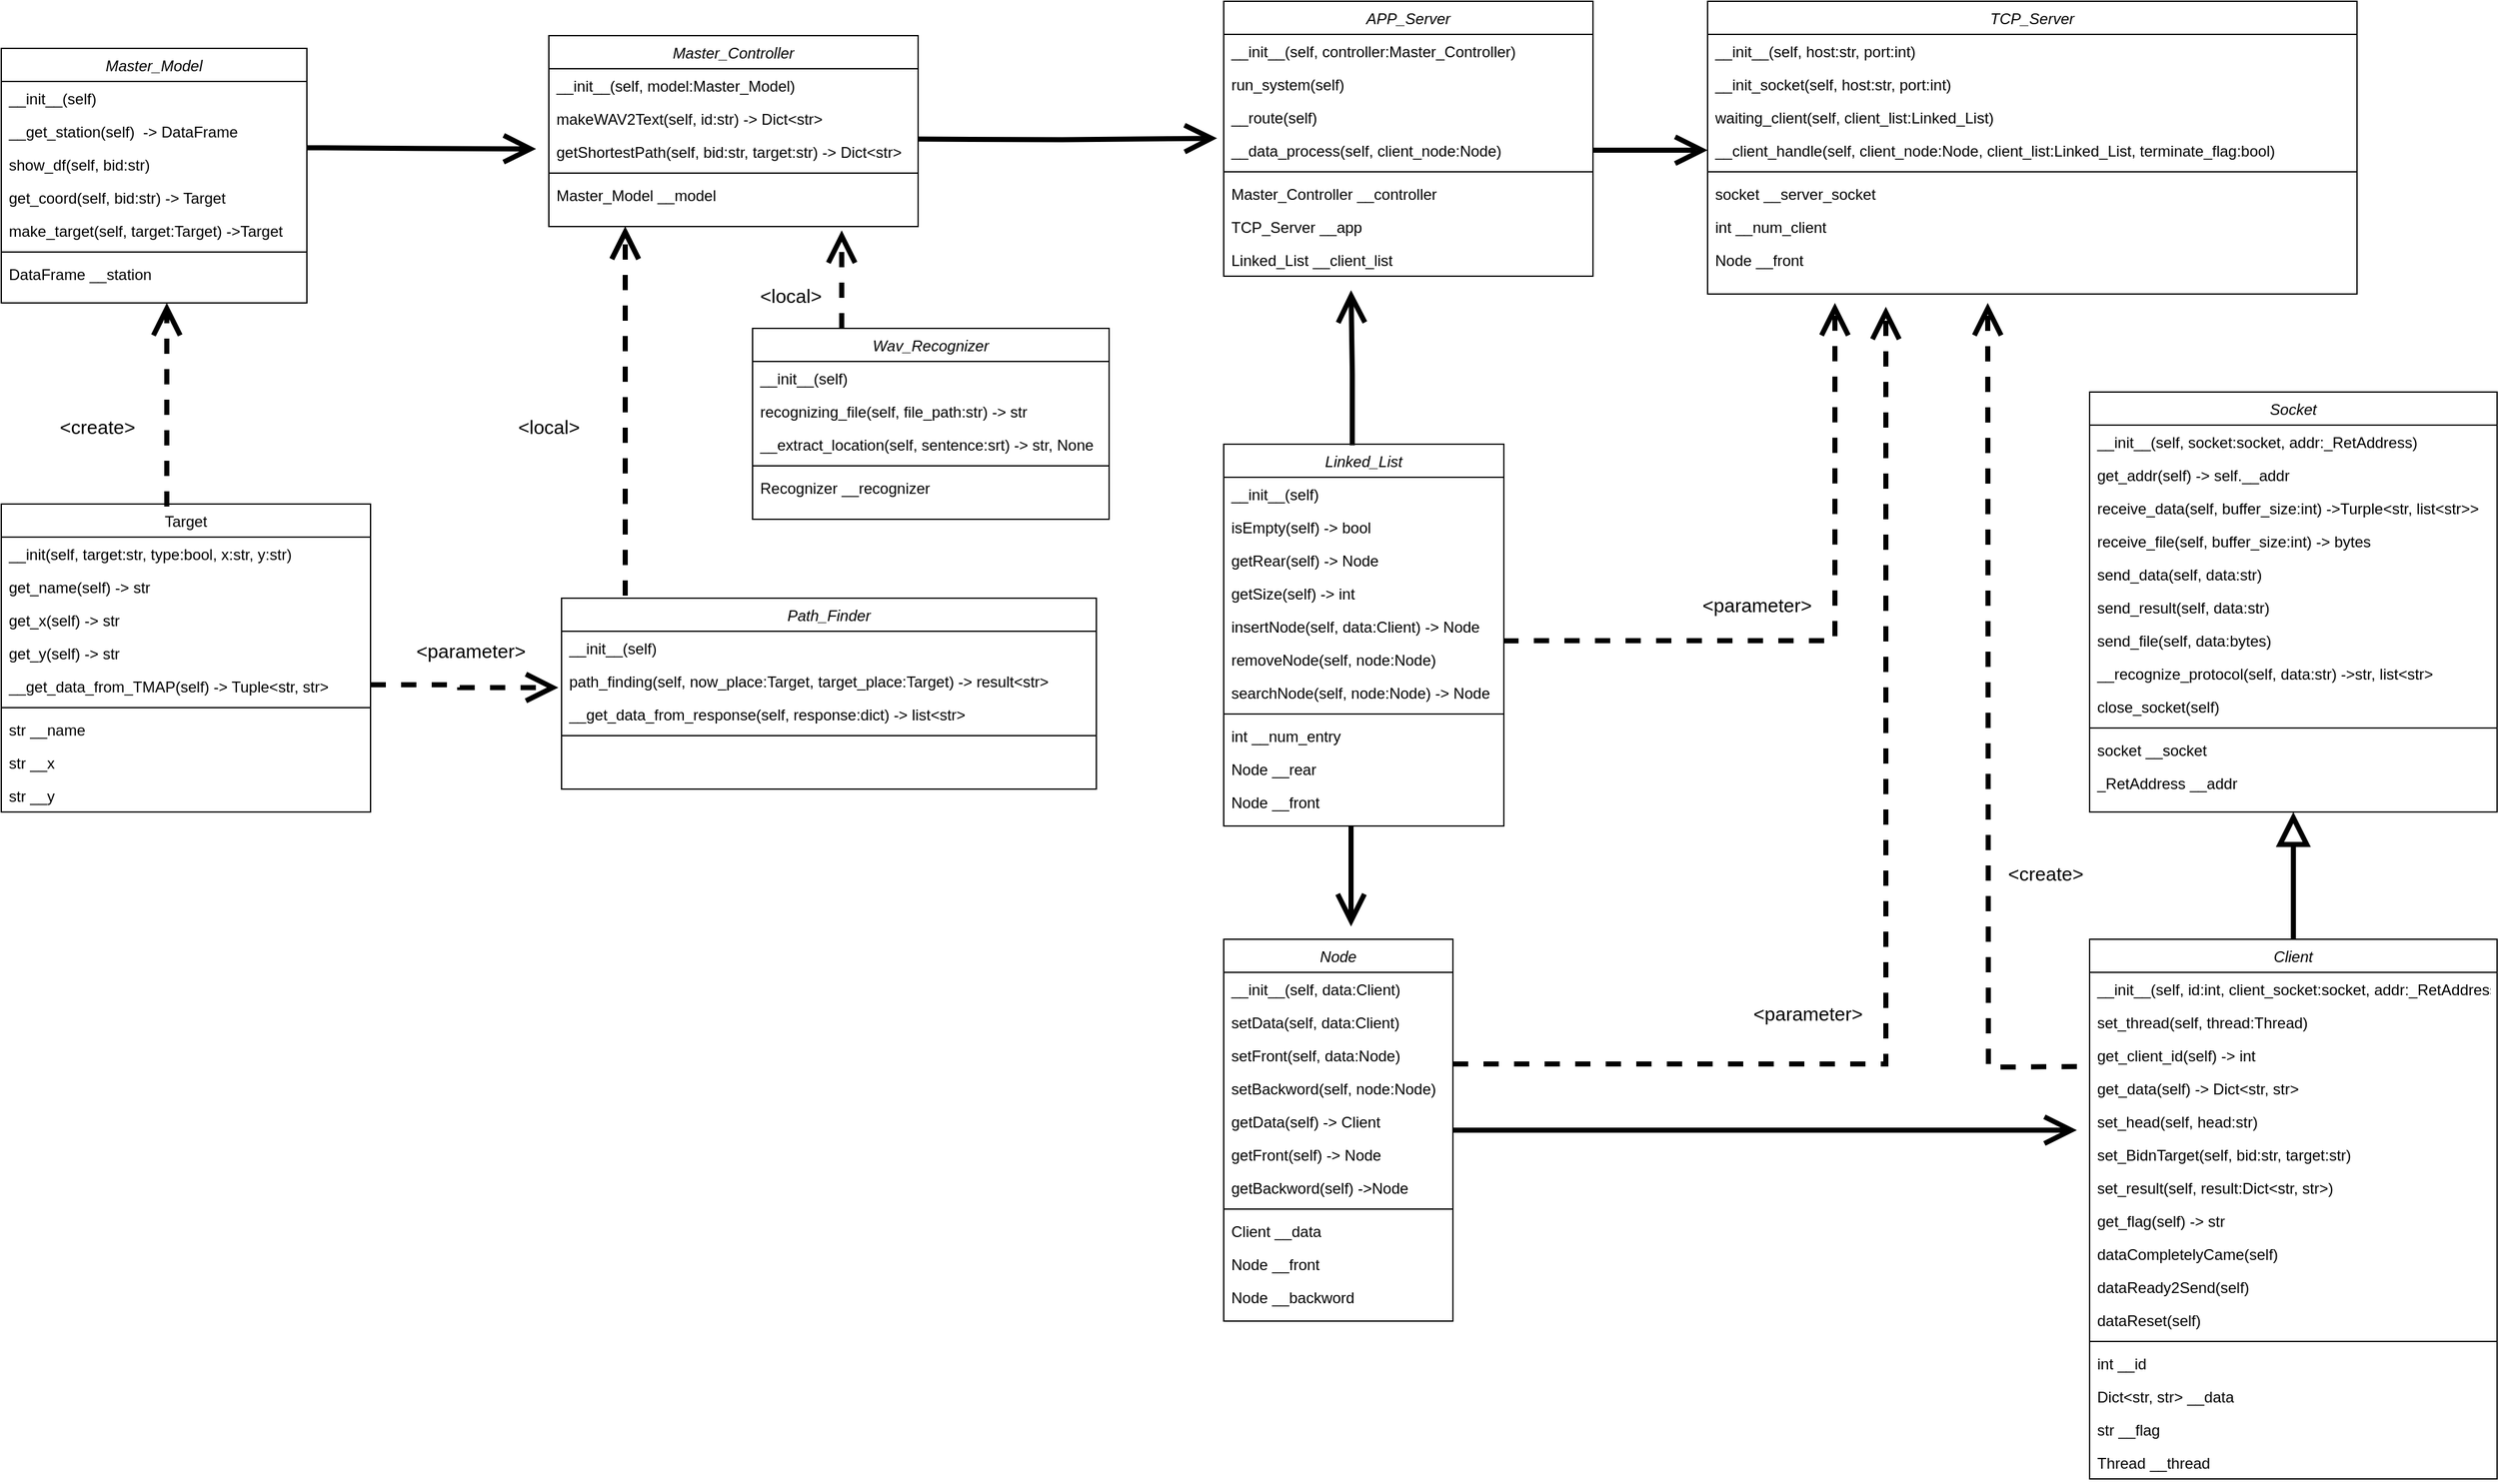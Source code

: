 <mxfile version="21.7.5" type="device">
  <diagram id="C5RBs43oDa-KdzZeNtuy" name="Page-1">
    <mxGraphModel dx="2390" dy="1473" grid="1" gridSize="10" guides="1" tooltips="1" connect="1" arrows="1" fold="1" page="1" pageScale="1" pageWidth="827" pageHeight="1169" math="0" shadow="0">
      <root>
        <mxCell id="WIyWlLk6GJQsqaUBKTNV-0" />
        <mxCell id="WIyWlLk6GJQsqaUBKTNV-1" parent="WIyWlLk6GJQsqaUBKTNV-0" />
        <mxCell id="zkfFHV4jXpPFQw0GAbJ--0" value="Master_Model" style="swimlane;fontStyle=2;align=center;verticalAlign=top;childLayout=stackLayout;horizontal=1;startSize=26;horizontalStack=0;resizeParent=1;resizeLast=0;collapsible=1;marginBottom=0;rounded=0;shadow=0;strokeWidth=1;" parent="WIyWlLk6GJQsqaUBKTNV-1" vertex="1">
          <mxGeometry x="270" y="597" width="240" height="200" as="geometry">
            <mxRectangle x="450" y="400" width="160" height="26" as="alternateBounds" />
          </mxGeometry>
        </mxCell>
        <mxCell id="zkfFHV4jXpPFQw0GAbJ--1" value="__init__(self)" style="text;align=left;verticalAlign=top;spacingLeft=4;spacingRight=4;overflow=hidden;rotatable=0;points=[[0,0.5],[1,0.5]];portConstraint=eastwest;" parent="zkfFHV4jXpPFQw0GAbJ--0" vertex="1">
          <mxGeometry y="26" width="240" height="26" as="geometry" />
        </mxCell>
        <mxCell id="zkfFHV4jXpPFQw0GAbJ--2" value="__get_station(self)  -&gt; DataFrame" style="text;align=left;verticalAlign=top;spacingLeft=4;spacingRight=4;overflow=hidden;rotatable=0;points=[[0,0.5],[1,0.5]];portConstraint=eastwest;rounded=0;shadow=0;html=0;" parent="zkfFHV4jXpPFQw0GAbJ--0" vertex="1">
          <mxGeometry y="52" width="240" height="26" as="geometry" />
        </mxCell>
        <mxCell id="2MtOQlh-IJgyRvOtKK3M-4" value="show_df(self, bid:str)" style="text;align=left;verticalAlign=top;spacingLeft=4;spacingRight=4;overflow=hidden;rotatable=0;points=[[0,0.5],[1,0.5]];portConstraint=eastwest;rounded=0;shadow=0;html=0;" vertex="1" parent="zkfFHV4jXpPFQw0GAbJ--0">
          <mxGeometry y="78" width="240" height="26" as="geometry" />
        </mxCell>
        <mxCell id="2MtOQlh-IJgyRvOtKK3M-5" value="get_coord(self, bid:str) -&gt; Target" style="text;align=left;verticalAlign=top;spacingLeft=4;spacingRight=4;overflow=hidden;rotatable=0;points=[[0,0.5],[1,0.5]];portConstraint=eastwest;rounded=0;shadow=0;html=0;" vertex="1" parent="zkfFHV4jXpPFQw0GAbJ--0">
          <mxGeometry y="104" width="240" height="26" as="geometry" />
        </mxCell>
        <mxCell id="2MtOQlh-IJgyRvOtKK3M-6" value="make_target(self, target:Target) -&gt;Target" style="text;align=left;verticalAlign=top;spacingLeft=4;spacingRight=4;overflow=hidden;rotatable=0;points=[[0,0.5],[1,0.5]];portConstraint=eastwest;rounded=0;shadow=0;html=0;" vertex="1" parent="zkfFHV4jXpPFQw0GAbJ--0">
          <mxGeometry y="130" width="240" height="26" as="geometry" />
        </mxCell>
        <mxCell id="zkfFHV4jXpPFQw0GAbJ--4" value="" style="line;html=1;strokeWidth=1;align=left;verticalAlign=middle;spacingTop=-1;spacingLeft=3;spacingRight=3;rotatable=0;labelPosition=right;points=[];portConstraint=eastwest;" parent="zkfFHV4jXpPFQw0GAbJ--0" vertex="1">
          <mxGeometry y="156" width="240" height="8" as="geometry" />
        </mxCell>
        <mxCell id="zkfFHV4jXpPFQw0GAbJ--5" value="DataFrame __station" style="text;align=left;verticalAlign=top;spacingLeft=4;spacingRight=4;overflow=hidden;rotatable=0;points=[[0,0.5],[1,0.5]];portConstraint=eastwest;" parent="zkfFHV4jXpPFQw0GAbJ--0" vertex="1">
          <mxGeometry y="164" width="240" height="26" as="geometry" />
        </mxCell>
        <mxCell id="zkfFHV4jXpPFQw0GAbJ--6" value="Target" style="swimlane;fontStyle=0;align=center;verticalAlign=top;childLayout=stackLayout;horizontal=1;startSize=26;horizontalStack=0;resizeParent=1;resizeLast=0;collapsible=1;marginBottom=0;rounded=0;shadow=0;strokeWidth=1;" parent="WIyWlLk6GJQsqaUBKTNV-1" vertex="1">
          <mxGeometry x="270" y="955" width="290" height="242" as="geometry">
            <mxRectangle x="130" y="380" width="160" height="26" as="alternateBounds" />
          </mxGeometry>
        </mxCell>
        <mxCell id="2MtOQlh-IJgyRvOtKK3M-136" value="" style="edgeStyle=orthogonalEdgeStyle;rounded=0;orthogonalLoop=1;jettySize=auto;html=1;strokeWidth=4;endSize=17;endArrow=open;endFill=0;dashed=1;" edge="1" parent="zkfFHV4jXpPFQw0GAbJ--6">
          <mxGeometry relative="1" as="geometry">
            <mxPoint x="130" y="2" as="sourcePoint" />
            <mxPoint x="130" y="-158" as="targetPoint" />
          </mxGeometry>
        </mxCell>
        <mxCell id="zkfFHV4jXpPFQw0GAbJ--7" value="__init(self, target:str, type:bool, x:str, y:str)" style="text;align=left;verticalAlign=top;spacingLeft=4;spacingRight=4;overflow=hidden;rotatable=0;points=[[0,0.5],[1,0.5]];portConstraint=eastwest;" parent="zkfFHV4jXpPFQw0GAbJ--6" vertex="1">
          <mxGeometry y="26" width="290" height="26" as="geometry" />
        </mxCell>
        <mxCell id="2MtOQlh-IJgyRvOtKK3M-8" value="get_name(self) -&gt; str" style="text;align=left;verticalAlign=top;spacingLeft=4;spacingRight=4;overflow=hidden;rotatable=0;points=[[0,0.5],[1,0.5]];portConstraint=eastwest;rounded=0;shadow=0;html=0;" vertex="1" parent="zkfFHV4jXpPFQw0GAbJ--6">
          <mxGeometry y="52" width="290" height="26" as="geometry" />
        </mxCell>
        <mxCell id="2MtOQlh-IJgyRvOtKK3M-10" value="get_x(self) -&gt; str" style="text;align=left;verticalAlign=top;spacingLeft=4;spacingRight=4;overflow=hidden;rotatable=0;points=[[0,0.5],[1,0.5]];portConstraint=eastwest;rounded=0;shadow=0;html=0;" vertex="1" parent="zkfFHV4jXpPFQw0GAbJ--6">
          <mxGeometry y="78" width="290" height="26" as="geometry" />
        </mxCell>
        <mxCell id="2MtOQlh-IJgyRvOtKK3M-11" value="get_y(self) -&gt; str" style="text;align=left;verticalAlign=top;spacingLeft=4;spacingRight=4;overflow=hidden;rotatable=0;points=[[0,0.5],[1,0.5]];portConstraint=eastwest;rounded=0;shadow=0;html=0;" vertex="1" parent="zkfFHV4jXpPFQw0GAbJ--6">
          <mxGeometry y="104" width="290" height="26" as="geometry" />
        </mxCell>
        <mxCell id="2MtOQlh-IJgyRvOtKK3M-1" value="__get_data_from_TMAP(self) -&gt; Tuple&lt;str, str&gt;" style="text;align=left;verticalAlign=top;spacingLeft=4;spacingRight=4;overflow=hidden;rotatable=0;points=[[0,0.5],[1,0.5]];portConstraint=eastwest;rounded=0;shadow=0;html=0;" vertex="1" parent="zkfFHV4jXpPFQw0GAbJ--6">
          <mxGeometry y="130" width="290" height="26" as="geometry" />
        </mxCell>
        <mxCell id="zkfFHV4jXpPFQw0GAbJ--9" value="" style="line;html=1;strokeWidth=1;align=left;verticalAlign=middle;spacingTop=-1;spacingLeft=3;spacingRight=3;rotatable=0;labelPosition=right;points=[];portConstraint=eastwest;" parent="zkfFHV4jXpPFQw0GAbJ--6" vertex="1">
          <mxGeometry y="156" width="290" height="8" as="geometry" />
        </mxCell>
        <mxCell id="zkfFHV4jXpPFQw0GAbJ--11" value="str __name" style="text;align=left;verticalAlign=top;spacingLeft=4;spacingRight=4;overflow=hidden;rotatable=0;points=[[0,0.5],[1,0.5]];portConstraint=eastwest;" parent="zkfFHV4jXpPFQw0GAbJ--6" vertex="1">
          <mxGeometry y="164" width="290" height="26" as="geometry" />
        </mxCell>
        <mxCell id="2MtOQlh-IJgyRvOtKK3M-9" value="str __x" style="text;align=left;verticalAlign=top;spacingLeft=4;spacingRight=4;overflow=hidden;rotatable=0;points=[[0,0.5],[1,0.5]];portConstraint=eastwest;" vertex="1" parent="zkfFHV4jXpPFQw0GAbJ--6">
          <mxGeometry y="190" width="290" height="26" as="geometry" />
        </mxCell>
        <mxCell id="2MtOQlh-IJgyRvOtKK3M-7" value="str __y" style="text;align=left;verticalAlign=top;spacingLeft=4;spacingRight=4;overflow=hidden;rotatable=0;points=[[0,0.5],[1,0.5]];portConstraint=eastwest;" vertex="1" parent="zkfFHV4jXpPFQw0GAbJ--6">
          <mxGeometry y="216" width="290" height="26" as="geometry" />
        </mxCell>
        <mxCell id="2MtOQlh-IJgyRvOtKK3M-12" value="Master_Controller" style="swimlane;fontStyle=2;align=center;verticalAlign=top;childLayout=stackLayout;horizontal=1;startSize=26;horizontalStack=0;resizeParent=1;resizeLast=0;collapsible=1;marginBottom=0;rounded=0;shadow=0;strokeWidth=1;" vertex="1" parent="WIyWlLk6GJQsqaUBKTNV-1">
          <mxGeometry x="700" y="587" width="290" height="150" as="geometry">
            <mxRectangle x="450" y="400" width="160" height="26" as="alternateBounds" />
          </mxGeometry>
        </mxCell>
        <mxCell id="2MtOQlh-IJgyRvOtKK3M-13" value="__init__(self, model:Master_Model)" style="text;align=left;verticalAlign=top;spacingLeft=4;spacingRight=4;overflow=hidden;rotatable=0;points=[[0,0.5],[1,0.5]];portConstraint=eastwest;" vertex="1" parent="2MtOQlh-IJgyRvOtKK3M-12">
          <mxGeometry y="26" width="290" height="26" as="geometry" />
        </mxCell>
        <mxCell id="2MtOQlh-IJgyRvOtKK3M-14" value="makeWAV2Text(self, id:str) -&gt; Dict&lt;str&gt;" style="text;align=left;verticalAlign=top;spacingLeft=4;spacingRight=4;overflow=hidden;rotatable=0;points=[[0,0.5],[1,0.5]];portConstraint=eastwest;rounded=0;shadow=0;html=0;" vertex="1" parent="2MtOQlh-IJgyRvOtKK3M-12">
          <mxGeometry y="52" width="290" height="26" as="geometry" />
        </mxCell>
        <mxCell id="2MtOQlh-IJgyRvOtKK3M-15" value="getShortestPath(self, bid:str, target:str) -&gt; Dict&lt;str&gt;" style="text;align=left;verticalAlign=top;spacingLeft=4;spacingRight=4;overflow=hidden;rotatable=0;points=[[0,0.5],[1,0.5]];portConstraint=eastwest;rounded=0;shadow=0;html=0;" vertex="1" parent="2MtOQlh-IJgyRvOtKK3M-12">
          <mxGeometry y="78" width="290" height="26" as="geometry" />
        </mxCell>
        <mxCell id="2MtOQlh-IJgyRvOtKK3M-18" value="" style="line;html=1;strokeWidth=1;align=left;verticalAlign=middle;spacingTop=-1;spacingLeft=3;spacingRight=3;rotatable=0;labelPosition=right;points=[];portConstraint=eastwest;" vertex="1" parent="2MtOQlh-IJgyRvOtKK3M-12">
          <mxGeometry y="104" width="290" height="8" as="geometry" />
        </mxCell>
        <mxCell id="2MtOQlh-IJgyRvOtKK3M-19" value="Master_Model __model" style="text;align=left;verticalAlign=top;spacingLeft=4;spacingRight=4;overflow=hidden;rotatable=0;points=[[0,0.5],[1,0.5]];portConstraint=eastwest;" vertex="1" parent="2MtOQlh-IJgyRvOtKK3M-12">
          <mxGeometry y="112" width="290" height="26" as="geometry" />
        </mxCell>
        <mxCell id="2MtOQlh-IJgyRvOtKK3M-20" value="Path_Finder" style="swimlane;fontStyle=2;align=center;verticalAlign=top;childLayout=stackLayout;horizontal=1;startSize=26;horizontalStack=0;resizeParent=1;resizeLast=0;collapsible=1;marginBottom=0;rounded=0;shadow=0;strokeWidth=1;" vertex="1" parent="WIyWlLk6GJQsqaUBKTNV-1">
          <mxGeometry x="710" y="1029" width="420" height="150" as="geometry">
            <mxRectangle x="450" y="400" width="160" height="26" as="alternateBounds" />
          </mxGeometry>
        </mxCell>
        <mxCell id="2MtOQlh-IJgyRvOtKK3M-21" value="__init__(self)" style="text;align=left;verticalAlign=top;spacingLeft=4;spacingRight=4;overflow=hidden;rotatable=0;points=[[0,0.5],[1,0.5]];portConstraint=eastwest;" vertex="1" parent="2MtOQlh-IJgyRvOtKK3M-20">
          <mxGeometry y="26" width="420" height="26" as="geometry" />
        </mxCell>
        <mxCell id="2MtOQlh-IJgyRvOtKK3M-22" value="path_finding(self, now_place:Target, target_place:Target) -&gt; result&lt;str&gt;" style="text;align=left;verticalAlign=top;spacingLeft=4;spacingRight=4;overflow=hidden;rotatable=0;points=[[0,0.5],[1,0.5]];portConstraint=eastwest;rounded=0;shadow=0;html=0;" vertex="1" parent="2MtOQlh-IJgyRvOtKK3M-20">
          <mxGeometry y="52" width="420" height="26" as="geometry" />
        </mxCell>
        <mxCell id="2MtOQlh-IJgyRvOtKK3M-23" value="__get_data_from_response(self, response:dict) -&gt; list&lt;str&gt;" style="text;align=left;verticalAlign=top;spacingLeft=4;spacingRight=4;overflow=hidden;rotatable=0;points=[[0,0.5],[1,0.5]];portConstraint=eastwest;rounded=0;shadow=0;html=0;" vertex="1" parent="2MtOQlh-IJgyRvOtKK3M-20">
          <mxGeometry y="78" width="420" height="26" as="geometry" />
        </mxCell>
        <mxCell id="2MtOQlh-IJgyRvOtKK3M-24" value="" style="line;html=1;strokeWidth=1;align=left;verticalAlign=middle;spacingTop=-1;spacingLeft=3;spacingRight=3;rotatable=0;labelPosition=right;points=[];portConstraint=eastwest;" vertex="1" parent="2MtOQlh-IJgyRvOtKK3M-20">
          <mxGeometry y="104" width="420" height="8" as="geometry" />
        </mxCell>
        <mxCell id="2MtOQlh-IJgyRvOtKK3M-26" value="Wav_Recognizer" style="swimlane;fontStyle=2;align=center;verticalAlign=top;childLayout=stackLayout;horizontal=1;startSize=26;horizontalStack=0;resizeParent=1;resizeLast=0;collapsible=1;marginBottom=0;rounded=0;shadow=0;strokeWidth=1;" vertex="1" parent="WIyWlLk6GJQsqaUBKTNV-1">
          <mxGeometry x="860" y="817" width="280" height="150" as="geometry">
            <mxRectangle x="450" y="400" width="160" height="26" as="alternateBounds" />
          </mxGeometry>
        </mxCell>
        <mxCell id="2MtOQlh-IJgyRvOtKK3M-27" value="__init__(self)" style="text;align=left;verticalAlign=top;spacingLeft=4;spacingRight=4;overflow=hidden;rotatable=0;points=[[0,0.5],[1,0.5]];portConstraint=eastwest;" vertex="1" parent="2MtOQlh-IJgyRvOtKK3M-26">
          <mxGeometry y="26" width="280" height="26" as="geometry" />
        </mxCell>
        <mxCell id="2MtOQlh-IJgyRvOtKK3M-28" value="recognizing_file(self, file_path:str) -&gt; str" style="text;align=left;verticalAlign=top;spacingLeft=4;spacingRight=4;overflow=hidden;rotatable=0;points=[[0,0.5],[1,0.5]];portConstraint=eastwest;rounded=0;shadow=0;html=0;" vertex="1" parent="2MtOQlh-IJgyRvOtKK3M-26">
          <mxGeometry y="52" width="280" height="26" as="geometry" />
        </mxCell>
        <mxCell id="2MtOQlh-IJgyRvOtKK3M-29" value="__extract_location(self, sentence:srt) -&gt; str, None" style="text;align=left;verticalAlign=top;spacingLeft=4;spacingRight=4;overflow=hidden;rotatable=0;points=[[0,0.5],[1,0.5]];portConstraint=eastwest;rounded=0;shadow=0;html=0;" vertex="1" parent="2MtOQlh-IJgyRvOtKK3M-26">
          <mxGeometry y="78" width="280" height="26" as="geometry" />
        </mxCell>
        <mxCell id="2MtOQlh-IJgyRvOtKK3M-30" value="" style="line;html=1;strokeWidth=1;align=left;verticalAlign=middle;spacingTop=-1;spacingLeft=3;spacingRight=3;rotatable=0;labelPosition=right;points=[];portConstraint=eastwest;" vertex="1" parent="2MtOQlh-IJgyRvOtKK3M-26">
          <mxGeometry y="104" width="280" height="8" as="geometry" />
        </mxCell>
        <mxCell id="2MtOQlh-IJgyRvOtKK3M-31" value="Recognizer __recognizer" style="text;align=left;verticalAlign=top;spacingLeft=4;spacingRight=4;overflow=hidden;rotatable=0;points=[[0,0.5],[1,0.5]];portConstraint=eastwest;rounded=0;shadow=0;html=0;" vertex="1" parent="2MtOQlh-IJgyRvOtKK3M-26">
          <mxGeometry y="112" width="280" height="26" as="geometry" />
        </mxCell>
        <mxCell id="2MtOQlh-IJgyRvOtKK3M-32" value="APP_Server" style="swimlane;fontStyle=2;align=center;verticalAlign=top;childLayout=stackLayout;horizontal=1;startSize=26;horizontalStack=0;resizeParent=1;resizeLast=0;collapsible=1;marginBottom=0;rounded=0;shadow=0;strokeWidth=1;" vertex="1" parent="WIyWlLk6GJQsqaUBKTNV-1">
          <mxGeometry x="1230" y="560" width="290" height="216" as="geometry">
            <mxRectangle x="450" y="400" width="160" height="26" as="alternateBounds" />
          </mxGeometry>
        </mxCell>
        <mxCell id="2MtOQlh-IJgyRvOtKK3M-33" value="__init__(self, controller:Master_Controller)" style="text;align=left;verticalAlign=top;spacingLeft=4;spacingRight=4;overflow=hidden;rotatable=0;points=[[0,0.5],[1,0.5]];portConstraint=eastwest;" vertex="1" parent="2MtOQlh-IJgyRvOtKK3M-32">
          <mxGeometry y="26" width="290" height="26" as="geometry" />
        </mxCell>
        <mxCell id="2MtOQlh-IJgyRvOtKK3M-34" value="run_system(self)" style="text;align=left;verticalAlign=top;spacingLeft=4;spacingRight=4;overflow=hidden;rotatable=0;points=[[0,0.5],[1,0.5]];portConstraint=eastwest;rounded=0;shadow=0;html=0;" vertex="1" parent="2MtOQlh-IJgyRvOtKK3M-32">
          <mxGeometry y="52" width="290" height="26" as="geometry" />
        </mxCell>
        <mxCell id="2MtOQlh-IJgyRvOtKK3M-35" value="__route(self)" style="text;align=left;verticalAlign=top;spacingLeft=4;spacingRight=4;overflow=hidden;rotatable=0;points=[[0,0.5],[1,0.5]];portConstraint=eastwest;rounded=0;shadow=0;html=0;" vertex="1" parent="2MtOQlh-IJgyRvOtKK3M-32">
          <mxGeometry y="78" width="290" height="26" as="geometry" />
        </mxCell>
        <mxCell id="2MtOQlh-IJgyRvOtKK3M-38" value="__data_process(self, client_node:Node)" style="text;align=left;verticalAlign=top;spacingLeft=4;spacingRight=4;overflow=hidden;rotatable=0;points=[[0,0.5],[1,0.5]];portConstraint=eastwest;rounded=0;shadow=0;html=0;" vertex="1" parent="2MtOQlh-IJgyRvOtKK3M-32">
          <mxGeometry y="104" width="290" height="26" as="geometry" />
        </mxCell>
        <mxCell id="2MtOQlh-IJgyRvOtKK3M-36" value="" style="line;html=1;strokeWidth=1;align=left;verticalAlign=middle;spacingTop=-1;spacingLeft=3;spacingRight=3;rotatable=0;labelPosition=right;points=[];portConstraint=eastwest;" vertex="1" parent="2MtOQlh-IJgyRvOtKK3M-32">
          <mxGeometry y="130" width="290" height="8" as="geometry" />
        </mxCell>
        <mxCell id="2MtOQlh-IJgyRvOtKK3M-37" value="Master_Controller __controller" style="text;align=left;verticalAlign=top;spacingLeft=4;spacingRight=4;overflow=hidden;rotatable=0;points=[[0,0.5],[1,0.5]];portConstraint=eastwest;" vertex="1" parent="2MtOQlh-IJgyRvOtKK3M-32">
          <mxGeometry y="138" width="290" height="26" as="geometry" />
        </mxCell>
        <mxCell id="2MtOQlh-IJgyRvOtKK3M-39" value="TCP_Server __app" style="text;align=left;verticalAlign=top;spacingLeft=4;spacingRight=4;overflow=hidden;rotatable=0;points=[[0,0.5],[1,0.5]];portConstraint=eastwest;" vertex="1" parent="2MtOQlh-IJgyRvOtKK3M-32">
          <mxGeometry y="164" width="290" height="26" as="geometry" />
        </mxCell>
        <mxCell id="2MtOQlh-IJgyRvOtKK3M-40" value="Linked_List __client_list" style="text;align=left;verticalAlign=top;spacingLeft=4;spacingRight=4;overflow=hidden;rotatable=0;points=[[0,0.5],[1,0.5]];portConstraint=eastwest;" vertex="1" parent="2MtOQlh-IJgyRvOtKK3M-32">
          <mxGeometry y="190" width="290" height="26" as="geometry" />
        </mxCell>
        <mxCell id="2MtOQlh-IJgyRvOtKK3M-41" value="Socket" style="swimlane;fontStyle=2;align=center;verticalAlign=top;childLayout=stackLayout;horizontal=1;startSize=26;horizontalStack=0;resizeParent=1;resizeLast=0;collapsible=1;marginBottom=0;rounded=0;shadow=0;strokeWidth=1;" vertex="1" parent="WIyWlLk6GJQsqaUBKTNV-1">
          <mxGeometry x="1910" y="867" width="320" height="330" as="geometry">
            <mxRectangle x="450" y="400" width="160" height="26" as="alternateBounds" />
          </mxGeometry>
        </mxCell>
        <mxCell id="2MtOQlh-IJgyRvOtKK3M-42" value="__init__(self, socket:socket, addr:_RetAddress)" style="text;align=left;verticalAlign=top;spacingLeft=4;spacingRight=4;overflow=hidden;rotatable=0;points=[[0,0.5],[1,0.5]];portConstraint=eastwest;" vertex="1" parent="2MtOQlh-IJgyRvOtKK3M-41">
          <mxGeometry y="26" width="320" height="26" as="geometry" />
        </mxCell>
        <mxCell id="2MtOQlh-IJgyRvOtKK3M-43" value="get_addr(self) -&gt; self.__addr" style="text;align=left;verticalAlign=top;spacingLeft=4;spacingRight=4;overflow=hidden;rotatable=0;points=[[0,0.5],[1,0.5]];portConstraint=eastwest;rounded=0;shadow=0;html=0;" vertex="1" parent="2MtOQlh-IJgyRvOtKK3M-41">
          <mxGeometry y="52" width="320" height="26" as="geometry" />
        </mxCell>
        <mxCell id="2MtOQlh-IJgyRvOtKK3M-50" value="receive_data(self, buffer_size:int) -&gt;Turple&lt;str, list&lt;str&gt;&gt;" style="text;align=left;verticalAlign=top;spacingLeft=4;spacingRight=4;overflow=hidden;rotatable=0;points=[[0,0.5],[1,0.5]];portConstraint=eastwest;rounded=0;shadow=0;html=0;" vertex="1" parent="2MtOQlh-IJgyRvOtKK3M-41">
          <mxGeometry y="78" width="320" height="26" as="geometry" />
        </mxCell>
        <mxCell id="2MtOQlh-IJgyRvOtKK3M-56" value="receive_file(self, buffer_size:int) -&gt; bytes" style="text;align=left;verticalAlign=top;spacingLeft=4;spacingRight=4;overflow=hidden;rotatable=0;points=[[0,0.5],[1,0.5]];portConstraint=eastwest;rounded=0;shadow=0;html=0;" vertex="1" parent="2MtOQlh-IJgyRvOtKK3M-41">
          <mxGeometry y="104" width="320" height="26" as="geometry" />
        </mxCell>
        <mxCell id="2MtOQlh-IJgyRvOtKK3M-51" value="send_data(self, data:str)" style="text;align=left;verticalAlign=top;spacingLeft=4;spacingRight=4;overflow=hidden;rotatable=0;points=[[0,0.5],[1,0.5]];portConstraint=eastwest;rounded=0;shadow=0;html=0;" vertex="1" parent="2MtOQlh-IJgyRvOtKK3M-41">
          <mxGeometry y="130" width="320" height="26" as="geometry" />
        </mxCell>
        <mxCell id="2MtOQlh-IJgyRvOtKK3M-52" value="send_result(self, data:str)" style="text;align=left;verticalAlign=top;spacingLeft=4;spacingRight=4;overflow=hidden;rotatable=0;points=[[0,0.5],[1,0.5]];portConstraint=eastwest;rounded=0;shadow=0;html=0;" vertex="1" parent="2MtOQlh-IJgyRvOtKK3M-41">
          <mxGeometry y="156" width="320" height="26" as="geometry" />
        </mxCell>
        <mxCell id="2MtOQlh-IJgyRvOtKK3M-53" value="send_file(self, data:bytes)" style="text;align=left;verticalAlign=top;spacingLeft=4;spacingRight=4;overflow=hidden;rotatable=0;points=[[0,0.5],[1,0.5]];portConstraint=eastwest;rounded=0;shadow=0;html=0;" vertex="1" parent="2MtOQlh-IJgyRvOtKK3M-41">
          <mxGeometry y="182" width="320" height="26" as="geometry" />
        </mxCell>
        <mxCell id="2MtOQlh-IJgyRvOtKK3M-54" value="__recognize_protocol(self, data:str) -&gt;str, list&lt;str&gt;" style="text;align=left;verticalAlign=top;spacingLeft=4;spacingRight=4;overflow=hidden;rotatable=0;points=[[0,0.5],[1,0.5]];portConstraint=eastwest;rounded=0;shadow=0;html=0;" vertex="1" parent="2MtOQlh-IJgyRvOtKK3M-41">
          <mxGeometry y="208" width="320" height="26" as="geometry" />
        </mxCell>
        <mxCell id="2MtOQlh-IJgyRvOtKK3M-55" value="close_socket(self)" style="text;align=left;verticalAlign=top;spacingLeft=4;spacingRight=4;overflow=hidden;rotatable=0;points=[[0,0.5],[1,0.5]];portConstraint=eastwest;rounded=0;shadow=0;html=0;" vertex="1" parent="2MtOQlh-IJgyRvOtKK3M-41">
          <mxGeometry y="234" width="320" height="26" as="geometry" />
        </mxCell>
        <mxCell id="2MtOQlh-IJgyRvOtKK3M-46" value="" style="line;html=1;strokeWidth=1;align=left;verticalAlign=middle;spacingTop=-1;spacingLeft=3;spacingRight=3;rotatable=0;labelPosition=right;points=[];portConstraint=eastwest;" vertex="1" parent="2MtOQlh-IJgyRvOtKK3M-41">
          <mxGeometry y="260" width="320" height="8" as="geometry" />
        </mxCell>
        <mxCell id="2MtOQlh-IJgyRvOtKK3M-47" value="socket __socket" style="text;align=left;verticalAlign=top;spacingLeft=4;spacingRight=4;overflow=hidden;rotatable=0;points=[[0,0.5],[1,0.5]];portConstraint=eastwest;" vertex="1" parent="2MtOQlh-IJgyRvOtKK3M-41">
          <mxGeometry y="268" width="320" height="26" as="geometry" />
        </mxCell>
        <mxCell id="2MtOQlh-IJgyRvOtKK3M-48" value="_RetAddress __addr" style="text;align=left;verticalAlign=top;spacingLeft=4;spacingRight=4;overflow=hidden;rotatable=0;points=[[0,0.5],[1,0.5]];portConstraint=eastwest;" vertex="1" parent="2MtOQlh-IJgyRvOtKK3M-41">
          <mxGeometry y="294" width="320" height="26" as="geometry" />
        </mxCell>
        <mxCell id="2MtOQlh-IJgyRvOtKK3M-112" value="" style="edgeStyle=orthogonalEdgeStyle;rounded=0;orthogonalLoop=1;jettySize=auto;html=1;entryX=0.5;entryY=1;entryDx=0;entryDy=0;endArrow=block;endFill=0;strokeWidth=4;endSize=17;" edge="1" parent="WIyWlLk6GJQsqaUBKTNV-1" source="2MtOQlh-IJgyRvOtKK3M-57" target="2MtOQlh-IJgyRvOtKK3M-41">
          <mxGeometry relative="1" as="geometry" />
        </mxCell>
        <mxCell id="2MtOQlh-IJgyRvOtKK3M-57" value="Client" style="swimlane;fontStyle=2;align=center;verticalAlign=top;childLayout=stackLayout;horizontal=1;startSize=26;horizontalStack=0;resizeParent=1;resizeLast=0;collapsible=1;marginBottom=0;rounded=0;shadow=0;strokeWidth=1;" vertex="1" parent="WIyWlLk6GJQsqaUBKTNV-1">
          <mxGeometry x="1910" y="1297" width="320" height="424" as="geometry">
            <mxRectangle x="450" y="400" width="160" height="26" as="alternateBounds" />
          </mxGeometry>
        </mxCell>
        <mxCell id="2MtOQlh-IJgyRvOtKK3M-58" value="__init__(self, id:int, client_socket:socket, addr:_RetAddress" style="text;align=left;verticalAlign=top;spacingLeft=4;spacingRight=4;overflow=hidden;rotatable=0;points=[[0,0.5],[1,0.5]];portConstraint=eastwest;" vertex="1" parent="2MtOQlh-IJgyRvOtKK3M-57">
          <mxGeometry y="26" width="320" height="26" as="geometry" />
        </mxCell>
        <mxCell id="2MtOQlh-IJgyRvOtKK3M-59" value="set_thread(self, thread:Thread)" style="text;align=left;verticalAlign=top;spacingLeft=4;spacingRight=4;overflow=hidden;rotatable=0;points=[[0,0.5],[1,0.5]];portConstraint=eastwest;rounded=0;shadow=0;html=0;" vertex="1" parent="2MtOQlh-IJgyRvOtKK3M-57">
          <mxGeometry y="52" width="320" height="26" as="geometry" />
        </mxCell>
        <mxCell id="2MtOQlh-IJgyRvOtKK3M-60" value="get_client_id(self) -&gt; int" style="text;align=left;verticalAlign=top;spacingLeft=4;spacingRight=4;overflow=hidden;rotatable=0;points=[[0,0.5],[1,0.5]];portConstraint=eastwest;rounded=0;shadow=0;html=0;" vertex="1" parent="2MtOQlh-IJgyRvOtKK3M-57">
          <mxGeometry y="78" width="320" height="26" as="geometry" />
        </mxCell>
        <mxCell id="2MtOQlh-IJgyRvOtKK3M-61" value="get_data(self) -&gt; Dict&lt;str, str&gt;" style="text;align=left;verticalAlign=top;spacingLeft=4;spacingRight=4;overflow=hidden;rotatable=0;points=[[0,0.5],[1,0.5]];portConstraint=eastwest;rounded=0;shadow=0;html=0;" vertex="1" parent="2MtOQlh-IJgyRvOtKK3M-57">
          <mxGeometry y="104" width="320" height="26" as="geometry" />
        </mxCell>
        <mxCell id="2MtOQlh-IJgyRvOtKK3M-62" value="set_head(self, head:str)" style="text;align=left;verticalAlign=top;spacingLeft=4;spacingRight=4;overflow=hidden;rotatable=0;points=[[0,0.5],[1,0.5]];portConstraint=eastwest;rounded=0;shadow=0;html=0;" vertex="1" parent="2MtOQlh-IJgyRvOtKK3M-57">
          <mxGeometry y="130" width="320" height="26" as="geometry" />
        </mxCell>
        <mxCell id="2MtOQlh-IJgyRvOtKK3M-63" value="set_BidnTarget(self, bid:str, target:str)" style="text;align=left;verticalAlign=top;spacingLeft=4;spacingRight=4;overflow=hidden;rotatable=0;points=[[0,0.5],[1,0.5]];portConstraint=eastwest;rounded=0;shadow=0;html=0;" vertex="1" parent="2MtOQlh-IJgyRvOtKK3M-57">
          <mxGeometry y="156" width="320" height="26" as="geometry" />
        </mxCell>
        <mxCell id="2MtOQlh-IJgyRvOtKK3M-64" value="set_result(self, result:Dict&lt;str, str&gt;)" style="text;align=left;verticalAlign=top;spacingLeft=4;spacingRight=4;overflow=hidden;rotatable=0;points=[[0,0.5],[1,0.5]];portConstraint=eastwest;rounded=0;shadow=0;html=0;" vertex="1" parent="2MtOQlh-IJgyRvOtKK3M-57">
          <mxGeometry y="182" width="320" height="26" as="geometry" />
        </mxCell>
        <mxCell id="2MtOQlh-IJgyRvOtKK3M-65" value="get_flag(self) -&gt; str" style="text;align=left;verticalAlign=top;spacingLeft=4;spacingRight=4;overflow=hidden;rotatable=0;points=[[0,0.5],[1,0.5]];portConstraint=eastwest;rounded=0;shadow=0;html=0;" vertex="1" parent="2MtOQlh-IJgyRvOtKK3M-57">
          <mxGeometry y="208" width="320" height="26" as="geometry" />
        </mxCell>
        <mxCell id="2MtOQlh-IJgyRvOtKK3M-66" value="dataCompletelyCame(self)" style="text;align=left;verticalAlign=top;spacingLeft=4;spacingRight=4;overflow=hidden;rotatable=0;points=[[0,0.5],[1,0.5]];portConstraint=eastwest;rounded=0;shadow=0;html=0;" vertex="1" parent="2MtOQlh-IJgyRvOtKK3M-57">
          <mxGeometry y="234" width="320" height="26" as="geometry" />
        </mxCell>
        <mxCell id="2MtOQlh-IJgyRvOtKK3M-72" value="dataReady2Send(self)" style="text;align=left;verticalAlign=top;spacingLeft=4;spacingRight=4;overflow=hidden;rotatable=0;points=[[0,0.5],[1,0.5]];portConstraint=eastwest;rounded=0;shadow=0;html=0;" vertex="1" parent="2MtOQlh-IJgyRvOtKK3M-57">
          <mxGeometry y="260" width="320" height="26" as="geometry" />
        </mxCell>
        <mxCell id="2MtOQlh-IJgyRvOtKK3M-73" value="dataReset(self)" style="text;align=left;verticalAlign=top;spacingLeft=4;spacingRight=4;overflow=hidden;rotatable=0;points=[[0,0.5],[1,0.5]];portConstraint=eastwest;rounded=0;shadow=0;html=0;" vertex="1" parent="2MtOQlh-IJgyRvOtKK3M-57">
          <mxGeometry y="286" width="320" height="26" as="geometry" />
        </mxCell>
        <mxCell id="2MtOQlh-IJgyRvOtKK3M-67" value="" style="line;html=1;strokeWidth=1;align=left;verticalAlign=middle;spacingTop=-1;spacingLeft=3;spacingRight=3;rotatable=0;labelPosition=right;points=[];portConstraint=eastwest;" vertex="1" parent="2MtOQlh-IJgyRvOtKK3M-57">
          <mxGeometry y="312" width="320" height="8" as="geometry" />
        </mxCell>
        <mxCell id="2MtOQlh-IJgyRvOtKK3M-68" value="int __id" style="text;align=left;verticalAlign=top;spacingLeft=4;spacingRight=4;overflow=hidden;rotatable=0;points=[[0,0.5],[1,0.5]];portConstraint=eastwest;" vertex="1" parent="2MtOQlh-IJgyRvOtKK3M-57">
          <mxGeometry y="320" width="320" height="26" as="geometry" />
        </mxCell>
        <mxCell id="2MtOQlh-IJgyRvOtKK3M-69" value="Dict&lt;str, str&gt; __data" style="text;align=left;verticalAlign=top;spacingLeft=4;spacingRight=4;overflow=hidden;rotatable=0;points=[[0,0.5],[1,0.5]];portConstraint=eastwest;" vertex="1" parent="2MtOQlh-IJgyRvOtKK3M-57">
          <mxGeometry y="346" width="320" height="26" as="geometry" />
        </mxCell>
        <mxCell id="2MtOQlh-IJgyRvOtKK3M-70" value="str __flag" style="text;align=left;verticalAlign=top;spacingLeft=4;spacingRight=4;overflow=hidden;rotatable=0;points=[[0,0.5],[1,0.5]];portConstraint=eastwest;" vertex="1" parent="2MtOQlh-IJgyRvOtKK3M-57">
          <mxGeometry y="372" width="320" height="26" as="geometry" />
        </mxCell>
        <mxCell id="2MtOQlh-IJgyRvOtKK3M-71" value="Thread __thread" style="text;align=left;verticalAlign=top;spacingLeft=4;spacingRight=4;overflow=hidden;rotatable=0;points=[[0,0.5],[1,0.5]];portConstraint=eastwest;" vertex="1" parent="2MtOQlh-IJgyRvOtKK3M-57">
          <mxGeometry y="398" width="320" height="26" as="geometry" />
        </mxCell>
        <mxCell id="2MtOQlh-IJgyRvOtKK3M-115" value="" style="edgeStyle=orthogonalEdgeStyle;rounded=0;orthogonalLoop=1;jettySize=auto;html=1;strokeWidth=4;endSize=17;endArrow=open;endFill=0;" edge="1" parent="WIyWlLk6GJQsqaUBKTNV-1" source="2MtOQlh-IJgyRvOtKK3M-74">
          <mxGeometry relative="1" as="geometry">
            <mxPoint x="1900" y="1447" as="targetPoint" />
          </mxGeometry>
        </mxCell>
        <mxCell id="2MtOQlh-IJgyRvOtKK3M-74" value="Node" style="swimlane;fontStyle=2;align=center;verticalAlign=top;childLayout=stackLayout;horizontal=1;startSize=26;horizontalStack=0;resizeParent=1;resizeLast=0;collapsible=1;marginBottom=0;rounded=0;shadow=0;strokeWidth=1;" vertex="1" parent="WIyWlLk6GJQsqaUBKTNV-1">
          <mxGeometry x="1230" y="1297" width="180" height="300" as="geometry">
            <mxRectangle x="450" y="400" width="160" height="26" as="alternateBounds" />
          </mxGeometry>
        </mxCell>
        <mxCell id="2MtOQlh-IJgyRvOtKK3M-75" value="__init__(self, data:Client)" style="text;align=left;verticalAlign=top;spacingLeft=4;spacingRight=4;overflow=hidden;rotatable=0;points=[[0,0.5],[1,0.5]];portConstraint=eastwest;" vertex="1" parent="2MtOQlh-IJgyRvOtKK3M-74">
          <mxGeometry y="26" width="180" height="26" as="geometry" />
        </mxCell>
        <mxCell id="2MtOQlh-IJgyRvOtKK3M-76" value="setData(self, data:Client)" style="text;align=left;verticalAlign=top;spacingLeft=4;spacingRight=4;overflow=hidden;rotatable=0;points=[[0,0.5],[1,0.5]];portConstraint=eastwest;rounded=0;shadow=0;html=0;" vertex="1" parent="2MtOQlh-IJgyRvOtKK3M-74">
          <mxGeometry y="52" width="180" height="26" as="geometry" />
        </mxCell>
        <mxCell id="2MtOQlh-IJgyRvOtKK3M-78" value="setFront(self, data:Node)" style="text;align=left;verticalAlign=top;spacingLeft=4;spacingRight=4;overflow=hidden;rotatable=0;points=[[0,0.5],[1,0.5]];portConstraint=eastwest;rounded=0;shadow=0;html=0;" vertex="1" parent="2MtOQlh-IJgyRvOtKK3M-74">
          <mxGeometry y="78" width="180" height="26" as="geometry" />
        </mxCell>
        <mxCell id="2MtOQlh-IJgyRvOtKK3M-79" value="setBackword(self, node:Node)" style="text;align=left;verticalAlign=top;spacingLeft=4;spacingRight=4;overflow=hidden;rotatable=0;points=[[0,0.5],[1,0.5]];portConstraint=eastwest;rounded=0;shadow=0;html=0;" vertex="1" parent="2MtOQlh-IJgyRvOtKK3M-74">
          <mxGeometry y="104" width="180" height="26" as="geometry" />
        </mxCell>
        <mxCell id="2MtOQlh-IJgyRvOtKK3M-77" value="getData(self) -&gt; Client" style="text;align=left;verticalAlign=top;spacingLeft=4;spacingRight=4;overflow=hidden;rotatable=0;points=[[0,0.5],[1,0.5]];portConstraint=eastwest;rounded=0;shadow=0;html=0;" vertex="1" parent="2MtOQlh-IJgyRvOtKK3M-74">
          <mxGeometry y="130" width="180" height="26" as="geometry" />
        </mxCell>
        <mxCell id="2MtOQlh-IJgyRvOtKK3M-80" value="getFront(self) -&gt; Node" style="text;align=left;verticalAlign=top;spacingLeft=4;spacingRight=4;overflow=hidden;rotatable=0;points=[[0,0.5],[1,0.5]];portConstraint=eastwest;rounded=0;shadow=0;html=0;" vertex="1" parent="2MtOQlh-IJgyRvOtKK3M-74">
          <mxGeometry y="156" width="180" height="26" as="geometry" />
        </mxCell>
        <mxCell id="2MtOQlh-IJgyRvOtKK3M-81" value="getBackword(self) -&gt;Node" style="text;align=left;verticalAlign=top;spacingLeft=4;spacingRight=4;overflow=hidden;rotatable=0;points=[[0,0.5],[1,0.5]];portConstraint=eastwest;rounded=0;shadow=0;html=0;" vertex="1" parent="2MtOQlh-IJgyRvOtKK3M-74">
          <mxGeometry y="182" width="180" height="26" as="geometry" />
        </mxCell>
        <mxCell id="2MtOQlh-IJgyRvOtKK3M-84" value="" style="line;html=1;strokeWidth=1;align=left;verticalAlign=middle;spacingTop=-1;spacingLeft=3;spacingRight=3;rotatable=0;labelPosition=right;points=[];portConstraint=eastwest;" vertex="1" parent="2MtOQlh-IJgyRvOtKK3M-74">
          <mxGeometry y="208" width="180" height="8" as="geometry" />
        </mxCell>
        <mxCell id="2MtOQlh-IJgyRvOtKK3M-85" value="Client __data" style="text;align=left;verticalAlign=top;spacingLeft=4;spacingRight=4;overflow=hidden;rotatable=0;points=[[0,0.5],[1,0.5]];portConstraint=eastwest;" vertex="1" parent="2MtOQlh-IJgyRvOtKK3M-74">
          <mxGeometry y="216" width="180" height="26" as="geometry" />
        </mxCell>
        <mxCell id="2MtOQlh-IJgyRvOtKK3M-86" value="Node __front" style="text;align=left;verticalAlign=top;spacingLeft=4;spacingRight=4;overflow=hidden;rotatable=0;points=[[0,0.5],[1,0.5]];portConstraint=eastwest;" vertex="1" parent="2MtOQlh-IJgyRvOtKK3M-74">
          <mxGeometry y="242" width="180" height="26" as="geometry" />
        </mxCell>
        <mxCell id="2MtOQlh-IJgyRvOtKK3M-87" value="Node __backword" style="text;align=left;verticalAlign=top;spacingLeft=4;spacingRight=4;overflow=hidden;rotatable=0;points=[[0,0.5],[1,0.5]];portConstraint=eastwest;" vertex="1" parent="2MtOQlh-IJgyRvOtKK3M-74">
          <mxGeometry y="268" width="180" height="26" as="geometry" />
        </mxCell>
        <mxCell id="2MtOQlh-IJgyRvOtKK3M-88" value="Linked_List" style="swimlane;fontStyle=2;align=center;verticalAlign=top;childLayout=stackLayout;horizontal=1;startSize=26;horizontalStack=0;resizeParent=1;resizeLast=0;collapsible=1;marginBottom=0;rounded=0;shadow=0;strokeWidth=1;" vertex="1" parent="WIyWlLk6GJQsqaUBKTNV-1">
          <mxGeometry x="1230" y="908" width="220" height="300" as="geometry">
            <mxRectangle x="450" y="400" width="160" height="26" as="alternateBounds" />
          </mxGeometry>
        </mxCell>
        <mxCell id="2MtOQlh-IJgyRvOtKK3M-89" value="__init__(self)" style="text;align=left;verticalAlign=top;spacingLeft=4;spacingRight=4;overflow=hidden;rotatable=0;points=[[0,0.5],[1,0.5]];portConstraint=eastwest;" vertex="1" parent="2MtOQlh-IJgyRvOtKK3M-88">
          <mxGeometry y="26" width="220" height="26" as="geometry" />
        </mxCell>
        <mxCell id="2MtOQlh-IJgyRvOtKK3M-90" value="isEmpty(self) -&gt; bool" style="text;align=left;verticalAlign=top;spacingLeft=4;spacingRight=4;overflow=hidden;rotatable=0;points=[[0,0.5],[1,0.5]];portConstraint=eastwest;rounded=0;shadow=0;html=0;" vertex="1" parent="2MtOQlh-IJgyRvOtKK3M-88">
          <mxGeometry y="52" width="220" height="26" as="geometry" />
        </mxCell>
        <mxCell id="2MtOQlh-IJgyRvOtKK3M-91" value="getRear(self) -&gt; Node" style="text;align=left;verticalAlign=top;spacingLeft=4;spacingRight=4;overflow=hidden;rotatable=0;points=[[0,0.5],[1,0.5]];portConstraint=eastwest;rounded=0;shadow=0;html=0;" vertex="1" parent="2MtOQlh-IJgyRvOtKK3M-88">
          <mxGeometry y="78" width="220" height="26" as="geometry" />
        </mxCell>
        <mxCell id="2MtOQlh-IJgyRvOtKK3M-92" value="getSize(self) -&gt; int" style="text;align=left;verticalAlign=top;spacingLeft=4;spacingRight=4;overflow=hidden;rotatable=0;points=[[0,0.5],[1,0.5]];portConstraint=eastwest;rounded=0;shadow=0;html=0;" vertex="1" parent="2MtOQlh-IJgyRvOtKK3M-88">
          <mxGeometry y="104" width="220" height="26" as="geometry" />
        </mxCell>
        <mxCell id="2MtOQlh-IJgyRvOtKK3M-95" value="insertNode(self, data:Client) -&gt; Node" style="text;align=left;verticalAlign=top;spacingLeft=4;spacingRight=4;overflow=hidden;rotatable=0;points=[[0,0.5],[1,0.5]];portConstraint=eastwest;rounded=0;shadow=0;html=0;" vertex="1" parent="2MtOQlh-IJgyRvOtKK3M-88">
          <mxGeometry y="130" width="220" height="26" as="geometry" />
        </mxCell>
        <mxCell id="2MtOQlh-IJgyRvOtKK3M-93" value="removeNode(self, node:Node)" style="text;align=left;verticalAlign=top;spacingLeft=4;spacingRight=4;overflow=hidden;rotatable=0;points=[[0,0.5],[1,0.5]];portConstraint=eastwest;rounded=0;shadow=0;html=0;" vertex="1" parent="2MtOQlh-IJgyRvOtKK3M-88">
          <mxGeometry y="156" width="220" height="26" as="geometry" />
        </mxCell>
        <mxCell id="2MtOQlh-IJgyRvOtKK3M-94" value="searchNode(self, node:Node) -&gt; Node" style="text;align=left;verticalAlign=top;spacingLeft=4;spacingRight=4;overflow=hidden;rotatable=0;points=[[0,0.5],[1,0.5]];portConstraint=eastwest;rounded=0;shadow=0;html=0;" vertex="1" parent="2MtOQlh-IJgyRvOtKK3M-88">
          <mxGeometry y="182" width="220" height="26" as="geometry" />
        </mxCell>
        <mxCell id="2MtOQlh-IJgyRvOtKK3M-96" value="" style="line;html=1;strokeWidth=1;align=left;verticalAlign=middle;spacingTop=-1;spacingLeft=3;spacingRight=3;rotatable=0;labelPosition=right;points=[];portConstraint=eastwest;" vertex="1" parent="2MtOQlh-IJgyRvOtKK3M-88">
          <mxGeometry y="208" width="220" height="8" as="geometry" />
        </mxCell>
        <mxCell id="2MtOQlh-IJgyRvOtKK3M-97" value="int __num_entry" style="text;align=left;verticalAlign=top;spacingLeft=4;spacingRight=4;overflow=hidden;rotatable=0;points=[[0,0.5],[1,0.5]];portConstraint=eastwest;" vertex="1" parent="2MtOQlh-IJgyRvOtKK3M-88">
          <mxGeometry y="216" width="220" height="26" as="geometry" />
        </mxCell>
        <mxCell id="2MtOQlh-IJgyRvOtKK3M-98" value="Node __rear" style="text;align=left;verticalAlign=top;spacingLeft=4;spacingRight=4;overflow=hidden;rotatable=0;points=[[0,0.5],[1,0.5]];portConstraint=eastwest;" vertex="1" parent="2MtOQlh-IJgyRvOtKK3M-88">
          <mxGeometry y="242" width="220" height="26" as="geometry" />
        </mxCell>
        <mxCell id="2MtOQlh-IJgyRvOtKK3M-99" value="Node __front" style="text;align=left;verticalAlign=top;spacingLeft=4;spacingRight=4;overflow=hidden;rotatable=0;points=[[0,0.5],[1,0.5]];portConstraint=eastwest;" vertex="1" parent="2MtOQlh-IJgyRvOtKK3M-88">
          <mxGeometry y="268" width="220" height="26" as="geometry" />
        </mxCell>
        <mxCell id="2MtOQlh-IJgyRvOtKK3M-100" value="TCP_Server" style="swimlane;fontStyle=2;align=center;verticalAlign=top;childLayout=stackLayout;horizontal=1;startSize=26;horizontalStack=0;resizeParent=1;resizeLast=0;collapsible=1;marginBottom=0;rounded=0;shadow=0;strokeWidth=1;" vertex="1" parent="WIyWlLk6GJQsqaUBKTNV-1">
          <mxGeometry x="1610" y="560" width="510" height="230" as="geometry">
            <mxRectangle x="450" y="400" width="160" height="26" as="alternateBounds" />
          </mxGeometry>
        </mxCell>
        <mxCell id="2MtOQlh-IJgyRvOtKK3M-101" value="__init__(self, host:str, port:int)" style="text;align=left;verticalAlign=top;spacingLeft=4;spacingRight=4;overflow=hidden;rotatable=0;points=[[0,0.5],[1,0.5]];portConstraint=eastwest;" vertex="1" parent="2MtOQlh-IJgyRvOtKK3M-100">
          <mxGeometry y="26" width="510" height="26" as="geometry" />
        </mxCell>
        <mxCell id="2MtOQlh-IJgyRvOtKK3M-102" value="__init_socket(self, host:str, port:int)" style="text;align=left;verticalAlign=top;spacingLeft=4;spacingRight=4;overflow=hidden;rotatable=0;points=[[0,0.5],[1,0.5]];portConstraint=eastwest;rounded=0;shadow=0;html=0;" vertex="1" parent="2MtOQlh-IJgyRvOtKK3M-100">
          <mxGeometry y="52" width="510" height="26" as="geometry" />
        </mxCell>
        <mxCell id="2MtOQlh-IJgyRvOtKK3M-103" value="waiting_client(self, client_list:Linked_List)" style="text;align=left;verticalAlign=top;spacingLeft=4;spacingRight=4;overflow=hidden;rotatable=0;points=[[0,0.5],[1,0.5]];portConstraint=eastwest;rounded=0;shadow=0;html=0;" vertex="1" parent="2MtOQlh-IJgyRvOtKK3M-100">
          <mxGeometry y="78" width="510" height="26" as="geometry" />
        </mxCell>
        <mxCell id="2MtOQlh-IJgyRvOtKK3M-104" value="__client_handle(self, client_node:Node, client_list:Linked_List, terminate_flag:bool)" style="text;align=left;verticalAlign=top;spacingLeft=4;spacingRight=4;overflow=hidden;rotatable=0;points=[[0,0.5],[1,0.5]];portConstraint=eastwest;rounded=0;shadow=0;html=0;" vertex="1" parent="2MtOQlh-IJgyRvOtKK3M-100">
          <mxGeometry y="104" width="510" height="26" as="geometry" />
        </mxCell>
        <mxCell id="2MtOQlh-IJgyRvOtKK3M-108" value="" style="line;html=1;strokeWidth=1;align=left;verticalAlign=middle;spacingTop=-1;spacingLeft=3;spacingRight=3;rotatable=0;labelPosition=right;points=[];portConstraint=eastwest;" vertex="1" parent="2MtOQlh-IJgyRvOtKK3M-100">
          <mxGeometry y="130" width="510" height="8" as="geometry" />
        </mxCell>
        <mxCell id="2MtOQlh-IJgyRvOtKK3M-109" value="socket __server_socket" style="text;align=left;verticalAlign=top;spacingLeft=4;spacingRight=4;overflow=hidden;rotatable=0;points=[[0,0.5],[1,0.5]];portConstraint=eastwest;" vertex="1" parent="2MtOQlh-IJgyRvOtKK3M-100">
          <mxGeometry y="138" width="510" height="26" as="geometry" />
        </mxCell>
        <mxCell id="2MtOQlh-IJgyRvOtKK3M-110" value="int __num_client" style="text;align=left;verticalAlign=top;spacingLeft=4;spacingRight=4;overflow=hidden;rotatable=0;points=[[0,0.5],[1,0.5]];portConstraint=eastwest;" vertex="1" parent="2MtOQlh-IJgyRvOtKK3M-100">
          <mxGeometry y="164" width="510" height="26" as="geometry" />
        </mxCell>
        <mxCell id="2MtOQlh-IJgyRvOtKK3M-111" value="Node __front" style="text;align=left;verticalAlign=top;spacingLeft=4;spacingRight=4;overflow=hidden;rotatable=0;points=[[0,0.5],[1,0.5]];portConstraint=eastwest;" vertex="1" parent="2MtOQlh-IJgyRvOtKK3M-100">
          <mxGeometry y="190" width="510" height="26" as="geometry" />
        </mxCell>
        <mxCell id="2MtOQlh-IJgyRvOtKK3M-117" value="" style="edgeStyle=orthogonalEdgeStyle;rounded=0;orthogonalLoop=1;jettySize=auto;html=1;strokeWidth=4;endSize=17;endArrow=open;endFill=0;" edge="1" parent="WIyWlLk6GJQsqaUBKTNV-1">
          <mxGeometry relative="1" as="geometry">
            <mxPoint x="1330" y="1208" as="sourcePoint" />
            <mxPoint x="1330" y="1287" as="targetPoint" />
          </mxGeometry>
        </mxCell>
        <mxCell id="2MtOQlh-IJgyRvOtKK3M-118" value="" style="edgeStyle=orthogonalEdgeStyle;rounded=0;orthogonalLoop=1;jettySize=auto;html=1;strokeWidth=4;endSize=17;endArrow=open;endFill=0;exitX=0.998;exitY=0.94;exitDx=0;exitDy=0;exitPerimeter=0;dashed=1;" edge="1" parent="WIyWlLk6GJQsqaUBKTNV-1" source="2MtOQlh-IJgyRvOtKK3M-95">
          <mxGeometry relative="1" as="geometry">
            <mxPoint x="1550" y="1029" as="sourcePoint" />
            <mxPoint x="1710" y="797" as="targetPoint" />
            <Array as="points">
              <mxPoint x="1710" y="1062" />
              <mxPoint x="1710" y="797" />
            </Array>
          </mxGeometry>
        </mxCell>
        <mxCell id="2MtOQlh-IJgyRvOtKK3M-119" value="" style="edgeStyle=orthogonalEdgeStyle;rounded=0;orthogonalLoop=1;jettySize=auto;html=1;strokeWidth=4;endSize=17;endArrow=open;endFill=0;exitX=0.459;exitY=0.003;exitDx=0;exitDy=0;exitPerimeter=0;" edge="1" parent="WIyWlLk6GJQsqaUBKTNV-1" source="2MtOQlh-IJgyRvOtKK3M-88">
          <mxGeometry relative="1" as="geometry">
            <mxPoint x="1330" y="897" as="sourcePoint" />
            <mxPoint x="1330" y="787" as="targetPoint" />
          </mxGeometry>
        </mxCell>
        <mxCell id="2MtOQlh-IJgyRvOtKK3M-120" value="" style="edgeStyle=orthogonalEdgeStyle;rounded=0;orthogonalLoop=1;jettySize=auto;html=1;strokeWidth=4;endSize=17;endArrow=open;endFill=0;dashed=1;" edge="1" parent="WIyWlLk6GJQsqaUBKTNV-1">
          <mxGeometry relative="1" as="geometry">
            <mxPoint x="1900" y="1397" as="sourcePoint" />
            <mxPoint x="1830" y="797" as="targetPoint" />
          </mxGeometry>
        </mxCell>
        <mxCell id="2MtOQlh-IJgyRvOtKK3M-121" value="&lt;create&gt;" style="text;align=left;verticalAlign=top;spacingLeft=4;spacingRight=4;overflow=hidden;rotatable=0;points=[[0,0.5],[1,0.5]];portConstraint=eastwest;rounded=0;shadow=0;html=0;fontSize=15;" vertex="1" parent="WIyWlLk6GJQsqaUBKTNV-1">
          <mxGeometry x="1840" y="1230" width="70" height="26" as="geometry" />
        </mxCell>
        <mxCell id="2MtOQlh-IJgyRvOtKK3M-122" value="&lt;parameter&gt;" style="text;align=left;verticalAlign=top;spacingLeft=4;spacingRight=4;overflow=hidden;rotatable=0;points=[[0,0.5],[1,0.5]];portConstraint=eastwest;rounded=0;shadow=0;html=0;fontSize=15;" vertex="1" parent="WIyWlLk6GJQsqaUBKTNV-1">
          <mxGeometry x="1600" y="1019" width="110" height="26" as="geometry" />
        </mxCell>
        <mxCell id="2MtOQlh-IJgyRvOtKK3M-123" value="" style="edgeStyle=orthogonalEdgeStyle;rounded=0;orthogonalLoop=1;jettySize=auto;html=1;strokeWidth=4;endSize=17;endArrow=open;endFill=0;exitX=1;exitY=0.5;exitDx=0;exitDy=0;entryX=0;entryY=0.5;entryDx=0;entryDy=0;" edge="1" parent="WIyWlLk6GJQsqaUBKTNV-1" source="2MtOQlh-IJgyRvOtKK3M-38" target="2MtOQlh-IJgyRvOtKK3M-104">
          <mxGeometry relative="1" as="geometry">
            <mxPoint x="1481" y="919" as="sourcePoint" />
            <mxPoint x="1480" y="797" as="targetPoint" />
          </mxGeometry>
        </mxCell>
        <mxCell id="2MtOQlh-IJgyRvOtKK3M-124" value="" style="edgeStyle=orthogonalEdgeStyle;rounded=0;orthogonalLoop=1;jettySize=auto;html=1;strokeWidth=4;endSize=17;endArrow=open;endFill=0;dashed=1;" edge="1" parent="WIyWlLk6GJQsqaUBKTNV-1">
          <mxGeometry relative="1" as="geometry">
            <mxPoint x="760" y="1027" as="sourcePoint" />
            <mxPoint x="760" y="737" as="targetPoint" />
          </mxGeometry>
        </mxCell>
        <mxCell id="2MtOQlh-IJgyRvOtKK3M-126" value="&lt;local&gt;" style="text;align=left;verticalAlign=top;spacingLeft=4;spacingRight=4;overflow=hidden;rotatable=0;points=[[0,0.5],[1,0.5]];portConstraint=eastwest;rounded=0;shadow=0;html=0;fontSize=15;" vertex="1" parent="WIyWlLk6GJQsqaUBKTNV-1">
          <mxGeometry x="670" y="879" width="70" height="26" as="geometry" />
        </mxCell>
        <mxCell id="2MtOQlh-IJgyRvOtKK3M-127" value="" style="edgeStyle=orthogonalEdgeStyle;rounded=0;orthogonalLoop=1;jettySize=auto;html=1;strokeWidth=4;endSize=17;endArrow=open;endFill=0;dashed=1;" edge="1" parent="WIyWlLk6GJQsqaUBKTNV-1">
          <mxGeometry relative="1" as="geometry">
            <mxPoint x="930" y="817" as="sourcePoint" />
            <mxPoint x="930" y="740" as="targetPoint" />
          </mxGeometry>
        </mxCell>
        <mxCell id="2MtOQlh-IJgyRvOtKK3M-128" value="&lt;local&gt;" style="text;align=left;verticalAlign=top;spacingLeft=4;spacingRight=4;overflow=hidden;rotatable=0;points=[[0,0.5],[1,0.5]];portConstraint=eastwest;rounded=0;shadow=0;html=0;fontSize=15;" vertex="1" parent="WIyWlLk6GJQsqaUBKTNV-1">
          <mxGeometry x="860" y="776" width="70" height="26" as="geometry" />
        </mxCell>
        <mxCell id="2MtOQlh-IJgyRvOtKK3M-129" value="" style="edgeStyle=orthogonalEdgeStyle;rounded=0;orthogonalLoop=1;jettySize=auto;html=1;strokeWidth=4;endSize=17;endArrow=open;endFill=0;exitX=1.003;exitY=0.102;exitDx=0;exitDy=0;entryX=-0.015;entryY=0.601;entryDx=0;entryDy=0;entryPerimeter=0;exitPerimeter=0;" edge="1" parent="WIyWlLk6GJQsqaUBKTNV-1">
          <mxGeometry relative="1" as="geometry">
            <mxPoint x="990.0" y="668.3" as="sourcePoint" />
            <mxPoint x="1224.78" y="667.626" as="targetPoint" />
          </mxGeometry>
        </mxCell>
        <mxCell id="2MtOQlh-IJgyRvOtKK3M-130" value="" style="edgeStyle=orthogonalEdgeStyle;rounded=0;orthogonalLoop=1;jettySize=auto;html=1;strokeWidth=4;endSize=17;endArrow=open;endFill=0;exitX=1.003;exitY=0.102;exitDx=0;exitDy=0;exitPerimeter=0;" edge="1" parent="WIyWlLk6GJQsqaUBKTNV-1">
          <mxGeometry relative="1" as="geometry">
            <mxPoint x="510.0" y="675.08" as="sourcePoint" />
            <mxPoint x="690" y="676" as="targetPoint" />
          </mxGeometry>
        </mxCell>
        <mxCell id="2MtOQlh-IJgyRvOtKK3M-133" value="" style="edgeStyle=orthogonalEdgeStyle;rounded=0;orthogonalLoop=1;jettySize=auto;html=1;strokeWidth=4;endSize=17;endArrow=open;endFill=0;dashed=1;" edge="1" parent="WIyWlLk6GJQsqaUBKTNV-1">
          <mxGeometry relative="1" as="geometry">
            <mxPoint x="760" y="1027" as="sourcePoint" />
            <mxPoint x="760" y="737" as="targetPoint" />
          </mxGeometry>
        </mxCell>
        <mxCell id="2MtOQlh-IJgyRvOtKK3M-134" value="" style="edgeStyle=orthogonalEdgeStyle;rounded=0;orthogonalLoop=1;jettySize=auto;html=1;strokeWidth=4;endSize=17;endArrow=open;endFill=0;dashed=1;entryX=-0.006;entryY=0.068;entryDx=0;entryDy=0;entryPerimeter=0;" edge="1" parent="WIyWlLk6GJQsqaUBKTNV-1">
          <mxGeometry relative="1" as="geometry">
            <mxPoint x="560" y="1097" as="sourcePoint" />
            <mxPoint x="707.48" y="1099.2" as="targetPoint" />
            <Array as="points">
              <mxPoint x="563" y="1097" />
              <mxPoint x="630" y="1097" />
              <mxPoint x="630" y="1099" />
            </Array>
          </mxGeometry>
        </mxCell>
        <mxCell id="2MtOQlh-IJgyRvOtKK3M-135" value="&lt;parameter&gt;" style="text;align=left;verticalAlign=top;spacingLeft=4;spacingRight=4;overflow=hidden;rotatable=0;points=[[0,0.5],[1,0.5]];portConstraint=eastwest;rounded=0;shadow=0;html=0;fontSize=15;" vertex="1" parent="WIyWlLk6GJQsqaUBKTNV-1">
          <mxGeometry x="590" y="1055" width="110" height="26" as="geometry" />
        </mxCell>
        <mxCell id="2MtOQlh-IJgyRvOtKK3M-137" value="&lt;create&gt;" style="text;align=left;verticalAlign=top;spacingLeft=4;spacingRight=4;overflow=hidden;rotatable=0;points=[[0,0.5],[1,0.5]];portConstraint=eastwest;rounded=0;shadow=0;html=0;fontSize=15;" vertex="1" parent="WIyWlLk6GJQsqaUBKTNV-1">
          <mxGeometry x="310" y="879" width="110" height="26" as="geometry" />
        </mxCell>
        <mxCell id="2MtOQlh-IJgyRvOtKK3M-138" value="" style="edgeStyle=orthogonalEdgeStyle;rounded=0;orthogonalLoop=1;jettySize=auto;html=1;strokeWidth=4;endSize=17;endArrow=open;endFill=0;exitX=0.998;exitY=0.94;exitDx=0;exitDy=0;exitPerimeter=0;dashed=1;" edge="1" parent="WIyWlLk6GJQsqaUBKTNV-1">
          <mxGeometry relative="1" as="geometry">
            <mxPoint x="1410" y="1395" as="sourcePoint" />
            <mxPoint x="1750" y="800" as="targetPoint" />
            <Array as="points">
              <mxPoint x="1750" y="1395" />
              <mxPoint x="1750" y="1130" />
            </Array>
          </mxGeometry>
        </mxCell>
        <mxCell id="2MtOQlh-IJgyRvOtKK3M-139" value="&lt;parameter&gt;" style="text;align=left;verticalAlign=top;spacingLeft=4;spacingRight=4;overflow=hidden;rotatable=0;points=[[0,0.5],[1,0.5]];portConstraint=eastwest;rounded=0;shadow=0;html=0;fontSize=15;" vertex="1" parent="WIyWlLk6GJQsqaUBKTNV-1">
          <mxGeometry x="1640" y="1340" width="110" height="26" as="geometry" />
        </mxCell>
      </root>
    </mxGraphModel>
  </diagram>
</mxfile>
